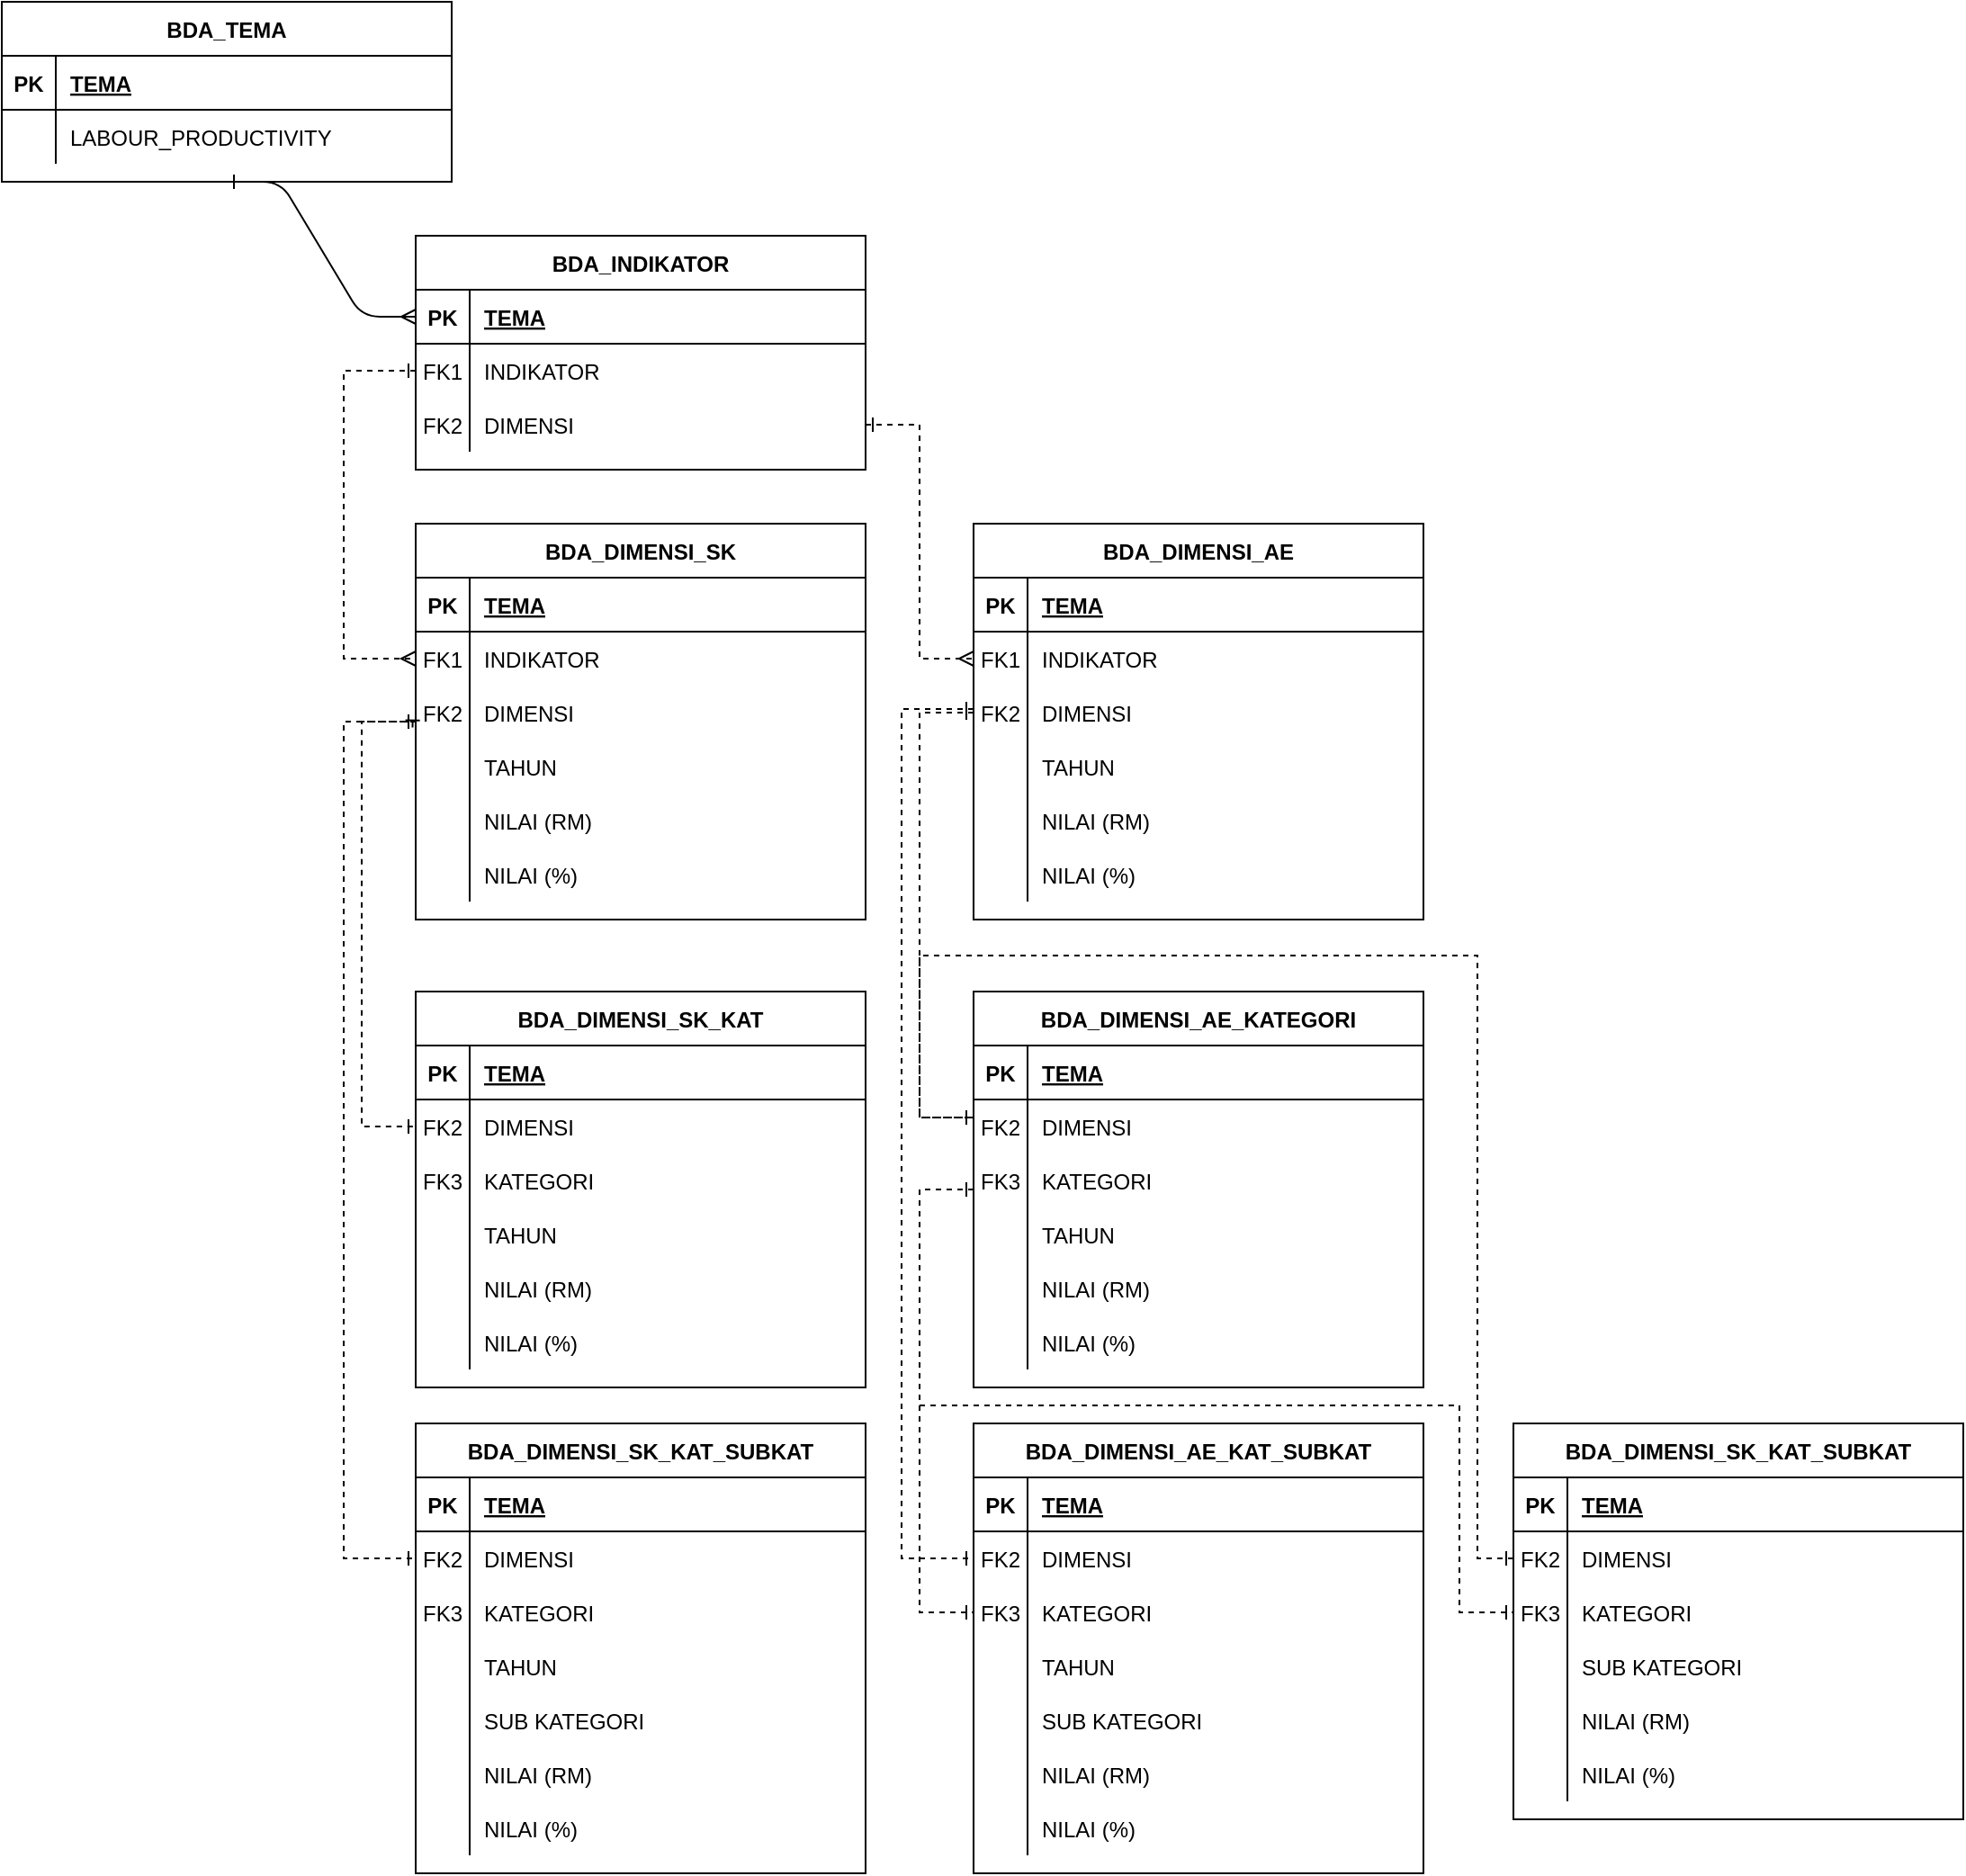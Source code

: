 <mxfile version="20.6.0" type="device"><diagram id="R2lEEEUBdFMjLlhIrx00" name="Page-1"><mxGraphModel dx="2727" dy="1560" grid="1" gridSize="10" guides="1" tooltips="1" connect="1" arrows="1" fold="1" page="1" pageScale="1" pageWidth="1169" pageHeight="827" math="0" shadow="0" extFonts="Permanent Marker^https://fonts.googleapis.com/css?family=Permanent+Marker"><root><object label="" id="0"><mxCell/></object><mxCell id="1" parent="0"/><mxCell id="C-vyLk0tnHw3VtMMgP7b-1" value="" style="edgeStyle=entityRelationEdgeStyle;endArrow=ERmany;startArrow=ERone;endFill=0;startFill=0;entryX=0;entryY=0.5;entryDx=0;entryDy=0;exitX=0.5;exitY=1;exitDx=0;exitDy=0;" parent="1" source="C-vyLk0tnHw3VtMMgP7b-23" target="C-vyLk0tnHw3VtMMgP7b-3" edge="1"><mxGeometry width="100" height="100" relative="1" as="geometry"><mxPoint x="540" y="840" as="sourcePoint"/><mxPoint x="640" y="740" as="targetPoint"/></mxGeometry></mxCell><mxCell id="C-vyLk0tnHw3VtMMgP7b-2" value="BDA_INDIKATOR" style="shape=table;startSize=30;container=1;collapsible=1;childLayout=tableLayout;fixedRows=1;rowLines=0;fontStyle=1;align=center;resizeLast=1;" parent="1" vertex="1"><mxGeometry x="270" y="140" width="250" height="130" as="geometry"><mxRectangle x="444" y="-90" width="140" height="30" as="alternateBounds"/></mxGeometry></mxCell><mxCell id="C-vyLk0tnHw3VtMMgP7b-3" value="" style="shape=partialRectangle;collapsible=0;dropTarget=0;pointerEvents=0;fillColor=none;points=[[0,0.5],[1,0.5]];portConstraint=eastwest;top=0;left=0;right=0;bottom=1;" parent="C-vyLk0tnHw3VtMMgP7b-2" vertex="1"><mxGeometry y="30" width="250" height="30" as="geometry"/></mxCell><mxCell id="C-vyLk0tnHw3VtMMgP7b-4" value="PK" style="shape=partialRectangle;overflow=hidden;connectable=0;fillColor=none;top=0;left=0;bottom=0;right=0;fontStyle=1;" parent="C-vyLk0tnHw3VtMMgP7b-3" vertex="1"><mxGeometry width="30" height="30" as="geometry"><mxRectangle width="30" height="30" as="alternateBounds"/></mxGeometry></mxCell><mxCell id="C-vyLk0tnHw3VtMMgP7b-5" value="TEMA" style="shape=partialRectangle;overflow=hidden;connectable=0;fillColor=none;top=0;left=0;bottom=0;right=0;align=left;spacingLeft=6;fontStyle=5;" parent="C-vyLk0tnHw3VtMMgP7b-3" vertex="1"><mxGeometry x="30" width="220" height="30" as="geometry"><mxRectangle width="220" height="30" as="alternateBounds"/></mxGeometry></mxCell><mxCell id="C-vyLk0tnHw3VtMMgP7b-6" value="" style="shape=partialRectangle;collapsible=0;dropTarget=0;pointerEvents=0;fillColor=none;points=[[0,0.5],[1,0.5]];portConstraint=eastwest;top=0;left=0;right=0;bottom=0;" parent="C-vyLk0tnHw3VtMMgP7b-2" vertex="1"><mxGeometry y="60" width="250" height="30" as="geometry"/></mxCell><mxCell id="C-vyLk0tnHw3VtMMgP7b-7" value="FK1" style="shape=partialRectangle;overflow=hidden;connectable=0;fillColor=none;top=0;left=0;bottom=0;right=0;" parent="C-vyLk0tnHw3VtMMgP7b-6" vertex="1"><mxGeometry width="30" height="30" as="geometry"><mxRectangle width="30" height="30" as="alternateBounds"/></mxGeometry></mxCell><mxCell id="C-vyLk0tnHw3VtMMgP7b-8" value="INDIKATOR" style="shape=partialRectangle;overflow=hidden;connectable=0;fillColor=none;top=0;left=0;bottom=0;right=0;align=left;spacingLeft=6;" parent="C-vyLk0tnHw3VtMMgP7b-6" vertex="1"><mxGeometry x="30" width="220" height="30" as="geometry"><mxRectangle width="220" height="30" as="alternateBounds"/></mxGeometry></mxCell><mxCell id="C-vyLk0tnHw3VtMMgP7b-9" value="" style="shape=partialRectangle;collapsible=0;dropTarget=0;pointerEvents=0;fillColor=none;points=[[0,0.5],[1,0.5]];portConstraint=eastwest;top=0;left=0;right=0;bottom=0;" parent="C-vyLk0tnHw3VtMMgP7b-2" vertex="1"><mxGeometry y="90" width="250" height="30" as="geometry"/></mxCell><mxCell id="C-vyLk0tnHw3VtMMgP7b-10" value="FK2" style="shape=partialRectangle;overflow=hidden;connectable=0;fillColor=none;top=0;left=0;bottom=0;right=0;" parent="C-vyLk0tnHw3VtMMgP7b-9" vertex="1"><mxGeometry width="30" height="30" as="geometry"><mxRectangle width="30" height="30" as="alternateBounds"/></mxGeometry></mxCell><mxCell id="C-vyLk0tnHw3VtMMgP7b-11" value="DIMENSI" style="shape=partialRectangle;overflow=hidden;connectable=0;fillColor=none;top=0;left=0;bottom=0;right=0;align=left;spacingLeft=6;" parent="C-vyLk0tnHw3VtMMgP7b-9" vertex="1"><mxGeometry x="30" width="220" height="30" as="geometry"><mxRectangle width="220" height="30" as="alternateBounds"/></mxGeometry></mxCell><mxCell id="C-vyLk0tnHw3VtMMgP7b-23" value="BDA_TEMA" style="shape=table;startSize=30;container=1;collapsible=1;childLayout=tableLayout;fixedRows=1;rowLines=0;fontStyle=1;align=center;resizeLast=1;" parent="1" vertex="1"><mxGeometry x="40" y="10" width="250" height="100" as="geometry"><mxRectangle x="-350" y="-40" width="110" height="30" as="alternateBounds"/></mxGeometry></mxCell><mxCell id="C-vyLk0tnHw3VtMMgP7b-24" value="" style="shape=partialRectangle;collapsible=0;dropTarget=0;pointerEvents=0;fillColor=none;points=[[0,0.5],[1,0.5]];portConstraint=eastwest;top=0;left=0;right=0;bottom=1;" parent="C-vyLk0tnHw3VtMMgP7b-23" vertex="1"><mxGeometry y="30" width="250" height="30" as="geometry"/></mxCell><mxCell id="C-vyLk0tnHw3VtMMgP7b-25" value="PK" style="shape=partialRectangle;overflow=hidden;connectable=0;fillColor=none;top=0;left=0;bottom=0;right=0;fontStyle=1;" parent="C-vyLk0tnHw3VtMMgP7b-24" vertex="1"><mxGeometry width="30" height="30" as="geometry"><mxRectangle width="30" height="30" as="alternateBounds"/></mxGeometry></mxCell><mxCell id="C-vyLk0tnHw3VtMMgP7b-26" value="TEMA" style="shape=partialRectangle;overflow=hidden;connectable=0;fillColor=none;top=0;left=0;bottom=0;right=0;align=left;spacingLeft=6;fontStyle=5;" parent="C-vyLk0tnHw3VtMMgP7b-24" vertex="1"><mxGeometry x="30" width="220" height="30" as="geometry"><mxRectangle width="220" height="30" as="alternateBounds"/></mxGeometry></mxCell><mxCell id="C-vyLk0tnHw3VtMMgP7b-27" value="" style="shape=partialRectangle;collapsible=0;dropTarget=0;pointerEvents=0;fillColor=none;points=[[0,0.5],[1,0.5]];portConstraint=eastwest;top=0;left=0;right=0;bottom=0;" parent="C-vyLk0tnHw3VtMMgP7b-23" vertex="1"><mxGeometry y="60" width="250" height="30" as="geometry"/></mxCell><mxCell id="C-vyLk0tnHw3VtMMgP7b-28" value="" style="shape=partialRectangle;overflow=hidden;connectable=0;fillColor=none;top=0;left=0;bottom=0;right=0;" parent="C-vyLk0tnHw3VtMMgP7b-27" vertex="1"><mxGeometry width="30" height="30" as="geometry"><mxRectangle width="30" height="30" as="alternateBounds"/></mxGeometry></mxCell><mxCell id="C-vyLk0tnHw3VtMMgP7b-29" value="LABOUR_PRODUCTIVITY" style="shape=partialRectangle;overflow=hidden;connectable=0;fillColor=none;top=0;left=0;bottom=0;right=0;align=left;spacingLeft=6;" parent="C-vyLk0tnHw3VtMMgP7b-27" vertex="1"><mxGeometry x="30" width="220" height="30" as="geometry"><mxRectangle width="220" height="30" as="alternateBounds"/></mxGeometry></mxCell><mxCell id="takhMEqo_-vC-W8rGE6y-128" value="BDA_DIMENSI_AE_KATEGORI" style="shape=table;startSize=30;container=1;collapsible=1;childLayout=tableLayout;fixedRows=1;rowLines=0;fontStyle=1;align=center;resizeLast=1;" vertex="1" parent="1"><mxGeometry x="580" y="560" width="250" height="220" as="geometry"><mxRectangle x="740" y="540" width="220" height="30" as="alternateBounds"/></mxGeometry></mxCell><mxCell id="takhMEqo_-vC-W8rGE6y-129" value="" style="shape=partialRectangle;collapsible=0;dropTarget=0;pointerEvents=0;fillColor=none;points=[[0,0.5],[1,0.5]];portConstraint=eastwest;top=0;left=0;right=0;bottom=1;" vertex="1" parent="takhMEqo_-vC-W8rGE6y-128"><mxGeometry y="30" width="250" height="30" as="geometry"/></mxCell><mxCell id="takhMEqo_-vC-W8rGE6y-130" value="PK" style="shape=partialRectangle;overflow=hidden;connectable=0;fillColor=none;top=0;left=0;bottom=0;right=0;fontStyle=1;" vertex="1" parent="takhMEqo_-vC-W8rGE6y-129"><mxGeometry width="30" height="30" as="geometry"><mxRectangle width="30" height="30" as="alternateBounds"/></mxGeometry></mxCell><mxCell id="takhMEqo_-vC-W8rGE6y-131" value="TEMA" style="shape=partialRectangle;overflow=hidden;connectable=0;fillColor=none;top=0;left=0;bottom=0;right=0;align=left;spacingLeft=6;fontStyle=5;" vertex="1" parent="takhMEqo_-vC-W8rGE6y-129"><mxGeometry x="30" width="220" height="30" as="geometry"><mxRectangle width="220" height="30" as="alternateBounds"/></mxGeometry></mxCell><mxCell id="takhMEqo_-vC-W8rGE6y-132" value="" style="shape=partialRectangle;collapsible=0;dropTarget=0;pointerEvents=0;fillColor=none;points=[[0,0.5],[1,0.5]];portConstraint=eastwest;top=0;left=0;right=0;bottom=0;" vertex="1" parent="takhMEqo_-vC-W8rGE6y-128"><mxGeometry y="60" width="250" height="30" as="geometry"/></mxCell><mxCell id="takhMEqo_-vC-W8rGE6y-133" value="FK2" style="shape=partialRectangle;overflow=hidden;connectable=0;fillColor=none;top=0;left=0;bottom=0;right=0;" vertex="1" parent="takhMEqo_-vC-W8rGE6y-132"><mxGeometry width="30" height="30" as="geometry"><mxRectangle width="30" height="30" as="alternateBounds"/></mxGeometry></mxCell><mxCell id="takhMEqo_-vC-W8rGE6y-134" value="DIMENSI" style="shape=partialRectangle;overflow=hidden;connectable=0;fillColor=none;top=0;left=0;bottom=0;right=0;align=left;spacingLeft=6;" vertex="1" parent="takhMEqo_-vC-W8rGE6y-132"><mxGeometry x="30" width="220" height="30" as="geometry"><mxRectangle width="220" height="30" as="alternateBounds"/></mxGeometry></mxCell><mxCell id="takhMEqo_-vC-W8rGE6y-247" style="shape=partialRectangle;collapsible=0;dropTarget=0;pointerEvents=0;fillColor=none;points=[[0,0.5],[1,0.5]];portConstraint=eastwest;top=0;left=0;right=0;bottom=0;" vertex="1" parent="takhMEqo_-vC-W8rGE6y-128"><mxGeometry y="90" width="250" height="30" as="geometry"/></mxCell><mxCell id="takhMEqo_-vC-W8rGE6y-248" value="FK3" style="shape=partialRectangle;overflow=hidden;connectable=0;fillColor=none;top=0;left=0;bottom=0;right=0;" vertex="1" parent="takhMEqo_-vC-W8rGE6y-247"><mxGeometry width="30" height="30" as="geometry"><mxRectangle width="30" height="30" as="alternateBounds"/></mxGeometry></mxCell><mxCell id="takhMEqo_-vC-W8rGE6y-249" value="KATEGORI" style="shape=partialRectangle;overflow=hidden;connectable=0;fillColor=none;top=0;left=0;bottom=0;right=0;align=left;spacingLeft=6;" vertex="1" parent="takhMEqo_-vC-W8rGE6y-247"><mxGeometry x="30" width="220" height="30" as="geometry"><mxRectangle width="220" height="30" as="alternateBounds"/></mxGeometry></mxCell><mxCell id="takhMEqo_-vC-W8rGE6y-332" style="shape=partialRectangle;collapsible=0;dropTarget=0;pointerEvents=0;fillColor=none;points=[[0,0.5],[1,0.5]];portConstraint=eastwest;top=0;left=0;right=0;bottom=0;" vertex="1" parent="takhMEqo_-vC-W8rGE6y-128"><mxGeometry y="120" width="250" height="30" as="geometry"/></mxCell><mxCell id="takhMEqo_-vC-W8rGE6y-333" style="shape=partialRectangle;overflow=hidden;connectable=0;fillColor=none;top=0;left=0;bottom=0;right=0;" vertex="1" parent="takhMEqo_-vC-W8rGE6y-332"><mxGeometry width="30" height="30" as="geometry"><mxRectangle width="30" height="30" as="alternateBounds"/></mxGeometry></mxCell><mxCell id="takhMEqo_-vC-W8rGE6y-334" value="TAHUN" style="shape=partialRectangle;overflow=hidden;connectable=0;fillColor=none;top=0;left=0;bottom=0;right=0;align=left;spacingLeft=6;" vertex="1" parent="takhMEqo_-vC-W8rGE6y-332"><mxGeometry x="30" width="220" height="30" as="geometry"><mxRectangle width="220" height="30" as="alternateBounds"/></mxGeometry></mxCell><mxCell id="takhMEqo_-vC-W8rGE6y-219" style="shape=partialRectangle;collapsible=0;dropTarget=0;pointerEvents=0;fillColor=none;points=[[0,0.5],[1,0.5]];portConstraint=eastwest;top=0;left=0;right=0;bottom=0;" vertex="1" parent="takhMEqo_-vC-W8rGE6y-128"><mxGeometry y="150" width="250" height="30" as="geometry"/></mxCell><mxCell id="takhMEqo_-vC-W8rGE6y-220" style="shape=partialRectangle;overflow=hidden;connectable=0;fillColor=none;top=0;left=0;bottom=0;right=0;" vertex="1" parent="takhMEqo_-vC-W8rGE6y-219"><mxGeometry width="30" height="30" as="geometry"><mxRectangle width="30" height="30" as="alternateBounds"/></mxGeometry></mxCell><mxCell id="takhMEqo_-vC-W8rGE6y-221" value="NILAI (RM) " style="shape=partialRectangle;overflow=hidden;connectable=0;fillColor=none;top=0;left=0;bottom=0;right=0;align=left;spacingLeft=6;" vertex="1" parent="takhMEqo_-vC-W8rGE6y-219"><mxGeometry x="30" width="220" height="30" as="geometry"><mxRectangle width="220" height="30" as="alternateBounds"/></mxGeometry></mxCell><mxCell id="takhMEqo_-vC-W8rGE6y-216" style="shape=partialRectangle;collapsible=0;dropTarget=0;pointerEvents=0;fillColor=none;points=[[0,0.5],[1,0.5]];portConstraint=eastwest;top=0;left=0;right=0;bottom=0;" vertex="1" parent="takhMEqo_-vC-W8rGE6y-128"><mxGeometry y="180" width="250" height="30" as="geometry"/></mxCell><mxCell id="takhMEqo_-vC-W8rGE6y-217" style="shape=partialRectangle;overflow=hidden;connectable=0;fillColor=none;top=0;left=0;bottom=0;right=0;" vertex="1" parent="takhMEqo_-vC-W8rGE6y-216"><mxGeometry width="30" height="30" as="geometry"><mxRectangle width="30" height="30" as="alternateBounds"/></mxGeometry></mxCell><mxCell id="takhMEqo_-vC-W8rGE6y-218" value="NILAI (%)" style="shape=partialRectangle;overflow=hidden;connectable=0;fillColor=none;top=0;left=0;bottom=0;right=0;align=left;spacingLeft=6;" vertex="1" parent="takhMEqo_-vC-W8rGE6y-216"><mxGeometry x="30" width="220" height="30" as="geometry"><mxRectangle width="220" height="30" as="alternateBounds"/></mxGeometry></mxCell><mxCell id="takhMEqo_-vC-W8rGE6y-169" value="BDA_DIMENSI_AE" style="shape=table;startSize=30;container=1;collapsible=1;childLayout=tableLayout;fixedRows=1;rowLines=0;fontStyle=1;align=center;resizeLast=1;" vertex="1" parent="1"><mxGeometry x="580" y="300" width="250" height="220" as="geometry"><mxRectangle x="380" y="180" width="150" height="30" as="alternateBounds"/></mxGeometry></mxCell><mxCell id="takhMEqo_-vC-W8rGE6y-170" value="" style="shape=partialRectangle;collapsible=0;dropTarget=0;pointerEvents=0;fillColor=none;points=[[0,0.5],[1,0.5]];portConstraint=eastwest;top=0;left=0;right=0;bottom=1;" vertex="1" parent="takhMEqo_-vC-W8rGE6y-169"><mxGeometry y="30" width="250" height="30" as="geometry"/></mxCell><mxCell id="takhMEqo_-vC-W8rGE6y-171" value="PK" style="shape=partialRectangle;overflow=hidden;connectable=0;fillColor=none;top=0;left=0;bottom=0;right=0;fontStyle=1;" vertex="1" parent="takhMEqo_-vC-W8rGE6y-170"><mxGeometry width="30" height="30" as="geometry"><mxRectangle width="30" height="30" as="alternateBounds"/></mxGeometry></mxCell><mxCell id="takhMEqo_-vC-W8rGE6y-172" value="TEMA" style="shape=partialRectangle;overflow=hidden;connectable=0;fillColor=none;top=0;left=0;bottom=0;right=0;align=left;spacingLeft=6;fontStyle=5;" vertex="1" parent="takhMEqo_-vC-W8rGE6y-170"><mxGeometry x="30" width="220" height="30" as="geometry"><mxRectangle width="220" height="30" as="alternateBounds"/></mxGeometry></mxCell><mxCell id="takhMEqo_-vC-W8rGE6y-173" value="" style="shape=partialRectangle;collapsible=0;dropTarget=0;pointerEvents=0;fillColor=none;points=[[0,0.5],[1,0.5]];portConstraint=eastwest;top=0;left=0;right=0;bottom=0;" vertex="1" parent="takhMEqo_-vC-W8rGE6y-169"><mxGeometry y="60" width="250" height="30" as="geometry"/></mxCell><mxCell id="takhMEqo_-vC-W8rGE6y-174" value="FK1" style="shape=partialRectangle;overflow=hidden;connectable=0;fillColor=none;top=0;left=0;bottom=0;right=0;" vertex="1" parent="takhMEqo_-vC-W8rGE6y-173"><mxGeometry width="30" height="30" as="geometry"><mxRectangle width="30" height="30" as="alternateBounds"/></mxGeometry></mxCell><mxCell id="takhMEqo_-vC-W8rGE6y-175" value="INDIKATOR" style="shape=partialRectangle;overflow=hidden;connectable=0;fillColor=none;top=0;left=0;bottom=0;right=0;align=left;spacingLeft=6;" vertex="1" parent="takhMEqo_-vC-W8rGE6y-173"><mxGeometry x="30" width="220" height="30" as="geometry"><mxRectangle width="220" height="30" as="alternateBounds"/></mxGeometry></mxCell><mxCell id="takhMEqo_-vC-W8rGE6y-176" value="" style="shape=partialRectangle;collapsible=0;dropTarget=0;pointerEvents=0;fillColor=none;points=[[0,0.5],[1,0.5]];portConstraint=eastwest;top=0;left=0;right=0;bottom=0;" vertex="1" parent="takhMEqo_-vC-W8rGE6y-169"><mxGeometry y="90" width="250" height="30" as="geometry"/></mxCell><mxCell id="takhMEqo_-vC-W8rGE6y-177" value="FK2" style="shape=partialRectangle;overflow=hidden;connectable=0;fillColor=none;top=0;left=0;bottom=0;right=0;" vertex="1" parent="takhMEqo_-vC-W8rGE6y-176"><mxGeometry width="30" height="30" as="geometry"><mxRectangle width="30" height="30" as="alternateBounds"/></mxGeometry></mxCell><mxCell id="takhMEqo_-vC-W8rGE6y-178" value="DIMENSI" style="shape=partialRectangle;overflow=hidden;connectable=0;fillColor=none;top=0;left=0;bottom=0;right=0;align=left;spacingLeft=6;" vertex="1" parent="takhMEqo_-vC-W8rGE6y-176"><mxGeometry x="30" width="220" height="30" as="geometry"><mxRectangle width="220" height="30" as="alternateBounds"/></mxGeometry></mxCell><mxCell id="takhMEqo_-vC-W8rGE6y-185" style="shape=partialRectangle;collapsible=0;dropTarget=0;pointerEvents=0;fillColor=none;points=[[0,0.5],[1,0.5]];portConstraint=eastwest;top=0;left=0;right=0;bottom=0;" vertex="1" parent="takhMEqo_-vC-W8rGE6y-169"><mxGeometry y="120" width="250" height="30" as="geometry"/></mxCell><mxCell id="takhMEqo_-vC-W8rGE6y-186" style="shape=partialRectangle;overflow=hidden;connectable=0;fillColor=none;top=0;left=0;bottom=0;right=0;" vertex="1" parent="takhMEqo_-vC-W8rGE6y-185"><mxGeometry width="30" height="30" as="geometry"><mxRectangle width="30" height="30" as="alternateBounds"/></mxGeometry></mxCell><mxCell id="takhMEqo_-vC-W8rGE6y-187" value="TAHUN" style="shape=partialRectangle;overflow=hidden;connectable=0;fillColor=none;top=0;left=0;bottom=0;right=0;align=left;spacingLeft=6;" vertex="1" parent="takhMEqo_-vC-W8rGE6y-185"><mxGeometry x="30" width="220" height="30" as="geometry"><mxRectangle width="220" height="30" as="alternateBounds"/></mxGeometry></mxCell><mxCell id="takhMEqo_-vC-W8rGE6y-191" style="shape=partialRectangle;collapsible=0;dropTarget=0;pointerEvents=0;fillColor=none;points=[[0,0.5],[1,0.5]];portConstraint=eastwest;top=0;left=0;right=0;bottom=0;" vertex="1" parent="takhMEqo_-vC-W8rGE6y-169"><mxGeometry y="150" width="250" height="30" as="geometry"/></mxCell><mxCell id="takhMEqo_-vC-W8rGE6y-192" style="shape=partialRectangle;overflow=hidden;connectable=0;fillColor=none;top=0;left=0;bottom=0;right=0;" vertex="1" parent="takhMEqo_-vC-W8rGE6y-191"><mxGeometry width="30" height="30" as="geometry"><mxRectangle width="30" height="30" as="alternateBounds"/></mxGeometry></mxCell><mxCell id="takhMEqo_-vC-W8rGE6y-193" value="NILAI (RM)" style="shape=partialRectangle;overflow=hidden;connectable=0;fillColor=none;top=0;left=0;bottom=0;right=0;align=left;spacingLeft=6;" vertex="1" parent="takhMEqo_-vC-W8rGE6y-191"><mxGeometry x="30" width="220" height="30" as="geometry"><mxRectangle width="220" height="30" as="alternateBounds"/></mxGeometry></mxCell><mxCell id="takhMEqo_-vC-W8rGE6y-188" style="shape=partialRectangle;collapsible=0;dropTarget=0;pointerEvents=0;fillColor=none;points=[[0,0.5],[1,0.5]];portConstraint=eastwest;top=0;left=0;right=0;bottom=0;" vertex="1" parent="takhMEqo_-vC-W8rGE6y-169"><mxGeometry y="180" width="250" height="30" as="geometry"/></mxCell><mxCell id="takhMEqo_-vC-W8rGE6y-189" style="shape=partialRectangle;overflow=hidden;connectable=0;fillColor=none;top=0;left=0;bottom=0;right=0;" vertex="1" parent="takhMEqo_-vC-W8rGE6y-188"><mxGeometry width="30" height="30" as="geometry"><mxRectangle width="30" height="30" as="alternateBounds"/></mxGeometry></mxCell><mxCell id="takhMEqo_-vC-W8rGE6y-190" value="NILAI (%)" style="shape=partialRectangle;overflow=hidden;connectable=0;fillColor=none;top=0;left=0;bottom=0;right=0;align=left;spacingLeft=6;" vertex="1" parent="takhMEqo_-vC-W8rGE6y-188"><mxGeometry x="30" width="220" height="30" as="geometry"><mxRectangle width="220" height="30" as="alternateBounds"/></mxGeometry></mxCell><mxCell id="takhMEqo_-vC-W8rGE6y-272" style="edgeStyle=orthogonalEdgeStyle;rounded=0;orthogonalLoop=1;jettySize=auto;html=1;dashed=1;startArrow=ERone;startFill=0;endArrow=ERone;endFill=0;entryX=0;entryY=0.5;entryDx=0;entryDy=0;" edge="1" parent="1" source="takhMEqo_-vC-W8rGE6y-197" target="takhMEqo_-vC-W8rGE6y-259"><mxGeometry relative="1" as="geometry"><mxPoint x="220" y="986.316" as="targetPoint"/><Array as="points"><mxPoint x="230" y="410"/><mxPoint x="230" y="875"/></Array></mxGeometry></mxCell><mxCell id="takhMEqo_-vC-W8rGE6y-197" value="BDA_DIMENSI_SK" style="shape=table;startSize=30;container=1;collapsible=1;childLayout=tableLayout;fixedRows=1;rowLines=0;fontStyle=1;align=center;resizeLast=1;" vertex="1" parent="1"><mxGeometry x="270" y="300" width="250" height="220" as="geometry"><mxRectangle x="130" y="180" width="150" height="30" as="alternateBounds"/></mxGeometry></mxCell><mxCell id="takhMEqo_-vC-W8rGE6y-198" value="" style="shape=partialRectangle;collapsible=0;dropTarget=0;pointerEvents=0;fillColor=none;points=[[0,0.5],[1,0.5]];portConstraint=eastwest;top=0;left=0;right=0;bottom=1;" vertex="1" parent="takhMEqo_-vC-W8rGE6y-197"><mxGeometry y="30" width="250" height="30" as="geometry"/></mxCell><mxCell id="takhMEqo_-vC-W8rGE6y-199" value="PK" style="shape=partialRectangle;overflow=hidden;connectable=0;fillColor=none;top=0;left=0;bottom=0;right=0;fontStyle=1;" vertex="1" parent="takhMEqo_-vC-W8rGE6y-198"><mxGeometry width="30" height="30" as="geometry"><mxRectangle width="30" height="30" as="alternateBounds"/></mxGeometry></mxCell><mxCell id="takhMEqo_-vC-W8rGE6y-200" value="TEMA" style="shape=partialRectangle;overflow=hidden;connectable=0;fillColor=none;top=0;left=0;bottom=0;right=0;align=left;spacingLeft=6;fontStyle=5;" vertex="1" parent="takhMEqo_-vC-W8rGE6y-198"><mxGeometry x="30" width="220" height="30" as="geometry"><mxRectangle width="220" height="30" as="alternateBounds"/></mxGeometry></mxCell><mxCell id="takhMEqo_-vC-W8rGE6y-201" value="" style="shape=partialRectangle;collapsible=0;dropTarget=0;pointerEvents=0;fillColor=none;points=[[0,0.5],[1,0.5]];portConstraint=eastwest;top=0;left=0;right=0;bottom=0;" vertex="1" parent="takhMEqo_-vC-W8rGE6y-197"><mxGeometry y="60" width="250" height="30" as="geometry"/></mxCell><mxCell id="takhMEqo_-vC-W8rGE6y-202" value="FK1" style="shape=partialRectangle;overflow=hidden;connectable=0;fillColor=none;top=0;left=0;bottom=0;right=0;" vertex="1" parent="takhMEqo_-vC-W8rGE6y-201"><mxGeometry width="30" height="30" as="geometry"><mxRectangle width="30" height="30" as="alternateBounds"/></mxGeometry></mxCell><mxCell id="takhMEqo_-vC-W8rGE6y-203" value="INDIKATOR" style="shape=partialRectangle;overflow=hidden;connectable=0;fillColor=none;top=0;left=0;bottom=0;right=0;align=left;spacingLeft=6;" vertex="1" parent="takhMEqo_-vC-W8rGE6y-201"><mxGeometry x="30" width="220" height="30" as="geometry"><mxRectangle width="220" height="30" as="alternateBounds"/></mxGeometry></mxCell><mxCell id="takhMEqo_-vC-W8rGE6y-204" value="" style="shape=partialRectangle;collapsible=0;dropTarget=0;pointerEvents=0;fillColor=none;points=[[0,0.5],[1,0.5]];portConstraint=eastwest;top=0;left=0;right=0;bottom=0;" vertex="1" parent="takhMEqo_-vC-W8rGE6y-197"><mxGeometry y="90" width="250" height="30" as="geometry"/></mxCell><mxCell id="takhMEqo_-vC-W8rGE6y-205" value="FK2" style="shape=partialRectangle;overflow=hidden;connectable=0;fillColor=none;top=0;left=0;bottom=0;right=0;" vertex="1" parent="takhMEqo_-vC-W8rGE6y-204"><mxGeometry width="30" height="30" as="geometry"><mxRectangle width="30" height="30" as="alternateBounds"/></mxGeometry></mxCell><mxCell id="takhMEqo_-vC-W8rGE6y-206" value="DIMENSI" style="shape=partialRectangle;overflow=hidden;connectable=0;fillColor=none;top=0;left=0;bottom=0;right=0;align=left;spacingLeft=6;" vertex="1" parent="takhMEqo_-vC-W8rGE6y-204"><mxGeometry x="30" width="220" height="30" as="geometry"><mxRectangle width="220" height="30" as="alternateBounds"/></mxGeometry></mxCell><mxCell id="takhMEqo_-vC-W8rGE6y-207" style="shape=partialRectangle;collapsible=0;dropTarget=0;pointerEvents=0;fillColor=none;points=[[0,0.5],[1,0.5]];portConstraint=eastwest;top=0;left=0;right=0;bottom=0;" vertex="1" parent="takhMEqo_-vC-W8rGE6y-197"><mxGeometry y="120" width="250" height="30" as="geometry"/></mxCell><mxCell id="takhMEqo_-vC-W8rGE6y-208" style="shape=partialRectangle;overflow=hidden;connectable=0;fillColor=none;top=0;left=0;bottom=0;right=0;" vertex="1" parent="takhMEqo_-vC-W8rGE6y-207"><mxGeometry width="30" height="30" as="geometry"><mxRectangle width="30" height="30" as="alternateBounds"/></mxGeometry></mxCell><mxCell id="takhMEqo_-vC-W8rGE6y-209" value="TAHUN" style="shape=partialRectangle;overflow=hidden;connectable=0;fillColor=none;top=0;left=0;bottom=0;right=0;align=left;spacingLeft=6;" vertex="1" parent="takhMEqo_-vC-W8rGE6y-207"><mxGeometry x="30" width="220" height="30" as="geometry"><mxRectangle width="220" height="30" as="alternateBounds"/></mxGeometry></mxCell><mxCell id="takhMEqo_-vC-W8rGE6y-210" style="shape=partialRectangle;collapsible=0;dropTarget=0;pointerEvents=0;fillColor=none;points=[[0,0.5],[1,0.5]];portConstraint=eastwest;top=0;left=0;right=0;bottom=0;" vertex="1" parent="takhMEqo_-vC-W8rGE6y-197"><mxGeometry y="150" width="250" height="30" as="geometry"/></mxCell><mxCell id="takhMEqo_-vC-W8rGE6y-211" style="shape=partialRectangle;overflow=hidden;connectable=0;fillColor=none;top=0;left=0;bottom=0;right=0;" vertex="1" parent="takhMEqo_-vC-W8rGE6y-210"><mxGeometry width="30" height="30" as="geometry"><mxRectangle width="30" height="30" as="alternateBounds"/></mxGeometry></mxCell><mxCell id="takhMEqo_-vC-W8rGE6y-212" value="NILAI (RM)" style="shape=partialRectangle;overflow=hidden;connectable=0;fillColor=none;top=0;left=0;bottom=0;right=0;align=left;spacingLeft=6;" vertex="1" parent="takhMEqo_-vC-W8rGE6y-210"><mxGeometry x="30" width="220" height="30" as="geometry"><mxRectangle width="220" height="30" as="alternateBounds"/></mxGeometry></mxCell><mxCell id="takhMEqo_-vC-W8rGE6y-213" style="shape=partialRectangle;collapsible=0;dropTarget=0;pointerEvents=0;fillColor=none;points=[[0,0.5],[1,0.5]];portConstraint=eastwest;top=0;left=0;right=0;bottom=0;" vertex="1" parent="takhMEqo_-vC-W8rGE6y-197"><mxGeometry y="180" width="250" height="30" as="geometry"/></mxCell><mxCell id="takhMEqo_-vC-W8rGE6y-214" style="shape=partialRectangle;overflow=hidden;connectable=0;fillColor=none;top=0;left=0;bottom=0;right=0;" vertex="1" parent="takhMEqo_-vC-W8rGE6y-213"><mxGeometry width="30" height="30" as="geometry"><mxRectangle width="30" height="30" as="alternateBounds"/></mxGeometry></mxCell><mxCell id="takhMEqo_-vC-W8rGE6y-215" value="NILAI (%)" style="shape=partialRectangle;overflow=hidden;connectable=0;fillColor=none;top=0;left=0;bottom=0;right=0;align=left;spacingLeft=6;" vertex="1" parent="takhMEqo_-vC-W8rGE6y-213"><mxGeometry x="30" width="220" height="30" as="geometry"><mxRectangle width="220" height="30" as="alternateBounds"/></mxGeometry></mxCell><mxCell id="takhMEqo_-vC-W8rGE6y-222" value="BDA_DIMENSI_SK_KAT" style="shape=table;startSize=30;container=1;collapsible=1;childLayout=tableLayout;fixedRows=1;rowLines=0;fontStyle=1;align=center;resizeLast=1;" vertex="1" parent="1"><mxGeometry x="270" y="560" width="250" height="220" as="geometry"><mxRectangle x="140" y="500" width="220" height="30" as="alternateBounds"/></mxGeometry></mxCell><mxCell id="takhMEqo_-vC-W8rGE6y-223" value="" style="shape=partialRectangle;collapsible=0;dropTarget=0;pointerEvents=0;fillColor=none;points=[[0,0.5],[1,0.5]];portConstraint=eastwest;top=0;left=0;right=0;bottom=1;" vertex="1" parent="takhMEqo_-vC-W8rGE6y-222"><mxGeometry y="30" width="250" height="30" as="geometry"/></mxCell><mxCell id="takhMEqo_-vC-W8rGE6y-224" value="PK" style="shape=partialRectangle;overflow=hidden;connectable=0;fillColor=none;top=0;left=0;bottom=0;right=0;fontStyle=1;" vertex="1" parent="takhMEqo_-vC-W8rGE6y-223"><mxGeometry width="30" height="30" as="geometry"><mxRectangle width="30" height="30" as="alternateBounds"/></mxGeometry></mxCell><mxCell id="takhMEqo_-vC-W8rGE6y-225" value="TEMA" style="shape=partialRectangle;overflow=hidden;connectable=0;fillColor=none;top=0;left=0;bottom=0;right=0;align=left;spacingLeft=6;fontStyle=5;" vertex="1" parent="takhMEqo_-vC-W8rGE6y-223"><mxGeometry x="30" width="220" height="30" as="geometry"><mxRectangle width="220" height="30" as="alternateBounds"/></mxGeometry></mxCell><mxCell id="takhMEqo_-vC-W8rGE6y-226" value="" style="shape=partialRectangle;collapsible=0;dropTarget=0;pointerEvents=0;fillColor=none;points=[[0,0.5],[1,0.5]];portConstraint=eastwest;top=0;left=0;right=0;bottom=0;" vertex="1" parent="takhMEqo_-vC-W8rGE6y-222"><mxGeometry y="60" width="250" height="30" as="geometry"/></mxCell><mxCell id="takhMEqo_-vC-W8rGE6y-227" value="FK2" style="shape=partialRectangle;overflow=hidden;connectable=0;fillColor=none;top=0;left=0;bottom=0;right=0;" vertex="1" parent="takhMEqo_-vC-W8rGE6y-226"><mxGeometry width="30" height="30" as="geometry"><mxRectangle width="30" height="30" as="alternateBounds"/></mxGeometry></mxCell><mxCell id="takhMEqo_-vC-W8rGE6y-228" value="DIMENSI" style="shape=partialRectangle;overflow=hidden;connectable=0;fillColor=none;top=0;left=0;bottom=0;right=0;align=left;spacingLeft=6;" vertex="1" parent="takhMEqo_-vC-W8rGE6y-226"><mxGeometry x="30" width="220" height="30" as="geometry"><mxRectangle width="220" height="30" as="alternateBounds"/></mxGeometry></mxCell><mxCell id="takhMEqo_-vC-W8rGE6y-241" style="shape=partialRectangle;collapsible=0;dropTarget=0;pointerEvents=0;fillColor=none;points=[[0,0.5],[1,0.5]];portConstraint=eastwest;top=0;left=0;right=0;bottom=0;" vertex="1" parent="takhMEqo_-vC-W8rGE6y-222"><mxGeometry y="90" width="250" height="30" as="geometry"/></mxCell><mxCell id="takhMEqo_-vC-W8rGE6y-242" value="FK3" style="shape=partialRectangle;overflow=hidden;connectable=0;fillColor=none;top=0;left=0;bottom=0;right=0;" vertex="1" parent="takhMEqo_-vC-W8rGE6y-241"><mxGeometry width="30" height="30" as="geometry"><mxRectangle width="30" height="30" as="alternateBounds"/></mxGeometry></mxCell><mxCell id="takhMEqo_-vC-W8rGE6y-243" value="KATEGORI" style="shape=partialRectangle;overflow=hidden;connectable=0;fillColor=none;top=0;left=0;bottom=0;right=0;align=left;spacingLeft=6;" vertex="1" parent="takhMEqo_-vC-W8rGE6y-241"><mxGeometry x="30" width="220" height="30" as="geometry"><mxRectangle width="220" height="30" as="alternateBounds"/></mxGeometry></mxCell><mxCell id="takhMEqo_-vC-W8rGE6y-329" style="shape=partialRectangle;collapsible=0;dropTarget=0;pointerEvents=0;fillColor=none;points=[[0,0.5],[1,0.5]];portConstraint=eastwest;top=0;left=0;right=0;bottom=0;" vertex="1" parent="takhMEqo_-vC-W8rGE6y-222"><mxGeometry y="120" width="250" height="30" as="geometry"/></mxCell><mxCell id="takhMEqo_-vC-W8rGE6y-330" style="shape=partialRectangle;overflow=hidden;connectable=0;fillColor=none;top=0;left=0;bottom=0;right=0;" vertex="1" parent="takhMEqo_-vC-W8rGE6y-329"><mxGeometry width="30" height="30" as="geometry"><mxRectangle width="30" height="30" as="alternateBounds"/></mxGeometry></mxCell><mxCell id="takhMEqo_-vC-W8rGE6y-331" value="TAHUN" style="shape=partialRectangle;overflow=hidden;connectable=0;fillColor=none;top=0;left=0;bottom=0;right=0;align=left;spacingLeft=6;" vertex="1" parent="takhMEqo_-vC-W8rGE6y-329"><mxGeometry x="30" width="220" height="30" as="geometry"><mxRectangle width="220" height="30" as="alternateBounds"/></mxGeometry></mxCell><mxCell id="takhMEqo_-vC-W8rGE6y-229" style="shape=partialRectangle;collapsible=0;dropTarget=0;pointerEvents=0;fillColor=none;points=[[0,0.5],[1,0.5]];portConstraint=eastwest;top=0;left=0;right=0;bottom=0;" vertex="1" parent="takhMEqo_-vC-W8rGE6y-222"><mxGeometry y="150" width="250" height="30" as="geometry"/></mxCell><mxCell id="takhMEqo_-vC-W8rGE6y-230" style="shape=partialRectangle;overflow=hidden;connectable=0;fillColor=none;top=0;left=0;bottom=0;right=0;" vertex="1" parent="takhMEqo_-vC-W8rGE6y-229"><mxGeometry width="30" height="30" as="geometry"><mxRectangle width="30" height="30" as="alternateBounds"/></mxGeometry></mxCell><mxCell id="takhMEqo_-vC-W8rGE6y-231" value="NILAI (RM) " style="shape=partialRectangle;overflow=hidden;connectable=0;fillColor=none;top=0;left=0;bottom=0;right=0;align=left;spacingLeft=6;" vertex="1" parent="takhMEqo_-vC-W8rGE6y-229"><mxGeometry x="30" width="220" height="30" as="geometry"><mxRectangle width="220" height="30" as="alternateBounds"/></mxGeometry></mxCell><mxCell id="takhMEqo_-vC-W8rGE6y-232" style="shape=partialRectangle;collapsible=0;dropTarget=0;pointerEvents=0;fillColor=none;points=[[0,0.5],[1,0.5]];portConstraint=eastwest;top=0;left=0;right=0;bottom=0;" vertex="1" parent="takhMEqo_-vC-W8rGE6y-222"><mxGeometry y="180" width="250" height="30" as="geometry"/></mxCell><mxCell id="takhMEqo_-vC-W8rGE6y-233" style="shape=partialRectangle;overflow=hidden;connectable=0;fillColor=none;top=0;left=0;bottom=0;right=0;" vertex="1" parent="takhMEqo_-vC-W8rGE6y-232"><mxGeometry width="30" height="30" as="geometry"><mxRectangle width="30" height="30" as="alternateBounds"/></mxGeometry></mxCell><mxCell id="takhMEqo_-vC-W8rGE6y-234" value="NILAI (%)" style="shape=partialRectangle;overflow=hidden;connectable=0;fillColor=none;top=0;left=0;bottom=0;right=0;align=left;spacingLeft=6;" vertex="1" parent="takhMEqo_-vC-W8rGE6y-232"><mxGeometry x="30" width="220" height="30" as="geometry"><mxRectangle width="220" height="30" as="alternateBounds"/></mxGeometry></mxCell><mxCell id="takhMEqo_-vC-W8rGE6y-250" style="edgeStyle=orthogonalEdgeStyle;rounded=0;orthogonalLoop=1;jettySize=auto;html=1;entryX=0;entryY=0.5;entryDx=0;entryDy=0;dashed=1;startArrow=ERone;startFill=0;endArrow=ERone;endFill=0;exitX=-0.007;exitY=0.776;exitDx=0;exitDy=0;exitPerimeter=0;" edge="1" parent="1" source="takhMEqo_-vC-W8rGE6y-204" target="takhMEqo_-vC-W8rGE6y-226"><mxGeometry relative="1" as="geometry"><Array as="points"><mxPoint x="268" y="410"/><mxPoint x="240" y="410"/><mxPoint x="240" y="635"/></Array></mxGeometry></mxCell><mxCell id="takhMEqo_-vC-W8rGE6y-251" style="edgeStyle=orthogonalEdgeStyle;rounded=0;orthogonalLoop=1;jettySize=auto;html=1;dashed=1;startArrow=ERone;startFill=0;endArrow=ERone;endFill=0;exitX=0;exitY=0.5;exitDx=0;exitDy=0;" edge="1" parent="1" source="takhMEqo_-vC-W8rGE6y-176"><mxGeometry relative="1" as="geometry"><mxPoint x="580" y="630" as="targetPoint"/><Array as="points"><mxPoint x="550" y="405"/><mxPoint x="550" y="630"/><mxPoint x="580" y="630"/></Array></mxGeometry></mxCell><mxCell id="takhMEqo_-vC-W8rGE6y-252" value="BDA_DIMENSI_SK_KAT_SUBKAT" style="shape=table;startSize=30;container=1;collapsible=1;childLayout=tableLayout;fixedRows=1;rowLines=0;fontStyle=1;align=center;resizeLast=1;" vertex="1" parent="1"><mxGeometry x="270" y="800" width="250" height="250" as="geometry"><mxRectangle x="140" y="500" width="220" height="30" as="alternateBounds"/></mxGeometry></mxCell><mxCell id="takhMEqo_-vC-W8rGE6y-253" value="" style="shape=partialRectangle;collapsible=0;dropTarget=0;pointerEvents=0;fillColor=none;points=[[0,0.5],[1,0.5]];portConstraint=eastwest;top=0;left=0;right=0;bottom=1;" vertex="1" parent="takhMEqo_-vC-W8rGE6y-252"><mxGeometry y="30" width="250" height="30" as="geometry"/></mxCell><mxCell id="takhMEqo_-vC-W8rGE6y-254" value="PK" style="shape=partialRectangle;overflow=hidden;connectable=0;fillColor=none;top=0;left=0;bottom=0;right=0;fontStyle=1;" vertex="1" parent="takhMEqo_-vC-W8rGE6y-253"><mxGeometry width="30" height="30" as="geometry"><mxRectangle width="30" height="30" as="alternateBounds"/></mxGeometry></mxCell><mxCell id="takhMEqo_-vC-W8rGE6y-255" value="TEMA" style="shape=partialRectangle;overflow=hidden;connectable=0;fillColor=none;top=0;left=0;bottom=0;right=0;align=left;spacingLeft=6;fontStyle=5;" vertex="1" parent="takhMEqo_-vC-W8rGE6y-253"><mxGeometry x="30" width="220" height="30" as="geometry"><mxRectangle width="220" height="30" as="alternateBounds"/></mxGeometry></mxCell><mxCell id="takhMEqo_-vC-W8rGE6y-259" style="shape=partialRectangle;collapsible=0;dropTarget=0;pointerEvents=0;fillColor=none;points=[[0,0.5],[1,0.5]];portConstraint=eastwest;top=0;left=0;right=0;bottom=0;" vertex="1" parent="takhMEqo_-vC-W8rGE6y-252"><mxGeometry y="60" width="250" height="30" as="geometry"/></mxCell><mxCell id="takhMEqo_-vC-W8rGE6y-260" value="FK2" style="shape=partialRectangle;overflow=hidden;connectable=0;fillColor=none;top=0;left=0;bottom=0;right=0;" vertex="1" parent="takhMEqo_-vC-W8rGE6y-259"><mxGeometry width="30" height="30" as="geometry"><mxRectangle width="30" height="30" as="alternateBounds"/></mxGeometry></mxCell><mxCell id="takhMEqo_-vC-W8rGE6y-261" value="DIMENSI" style="shape=partialRectangle;overflow=hidden;connectable=0;fillColor=none;top=0;left=0;bottom=0;right=0;align=left;spacingLeft=6;" vertex="1" parent="takhMEqo_-vC-W8rGE6y-259"><mxGeometry x="30" width="220" height="30" as="geometry"><mxRectangle width="220" height="30" as="alternateBounds"/></mxGeometry></mxCell><mxCell id="takhMEqo_-vC-W8rGE6y-291" style="shape=partialRectangle;collapsible=0;dropTarget=0;pointerEvents=0;fillColor=none;points=[[0,0.5],[1,0.5]];portConstraint=eastwest;top=0;left=0;right=0;bottom=0;" vertex="1" parent="takhMEqo_-vC-W8rGE6y-252"><mxGeometry y="90" width="250" height="30" as="geometry"/></mxCell><mxCell id="takhMEqo_-vC-W8rGE6y-292" value="FK3" style="shape=partialRectangle;overflow=hidden;connectable=0;fillColor=none;top=0;left=0;bottom=0;right=0;" vertex="1" parent="takhMEqo_-vC-W8rGE6y-291"><mxGeometry width="30" height="30" as="geometry"><mxRectangle width="30" height="30" as="alternateBounds"/></mxGeometry></mxCell><mxCell id="takhMEqo_-vC-W8rGE6y-293" value="KATEGORI" style="shape=partialRectangle;overflow=hidden;connectable=0;fillColor=none;top=0;left=0;bottom=0;right=0;align=left;spacingLeft=6;" vertex="1" parent="takhMEqo_-vC-W8rGE6y-291"><mxGeometry x="30" width="220" height="30" as="geometry"><mxRectangle width="220" height="30" as="alternateBounds"/></mxGeometry></mxCell><mxCell id="takhMEqo_-vC-W8rGE6y-335" style="shape=partialRectangle;collapsible=0;dropTarget=0;pointerEvents=0;fillColor=none;points=[[0,0.5],[1,0.5]];portConstraint=eastwest;top=0;left=0;right=0;bottom=0;" vertex="1" parent="takhMEqo_-vC-W8rGE6y-252"><mxGeometry y="120" width="250" height="30" as="geometry"/></mxCell><mxCell id="takhMEqo_-vC-W8rGE6y-336" style="shape=partialRectangle;overflow=hidden;connectable=0;fillColor=none;top=0;left=0;bottom=0;right=0;" vertex="1" parent="takhMEqo_-vC-W8rGE6y-335"><mxGeometry width="30" height="30" as="geometry"><mxRectangle width="30" height="30" as="alternateBounds"/></mxGeometry></mxCell><mxCell id="takhMEqo_-vC-W8rGE6y-337" value="TAHUN" style="shape=partialRectangle;overflow=hidden;connectable=0;fillColor=none;top=0;left=0;bottom=0;right=0;align=left;spacingLeft=6;" vertex="1" parent="takhMEqo_-vC-W8rGE6y-335"><mxGeometry x="30" width="220" height="30" as="geometry"><mxRectangle width="220" height="30" as="alternateBounds"/></mxGeometry></mxCell><mxCell id="takhMEqo_-vC-W8rGE6y-269" style="shape=partialRectangle;collapsible=0;dropTarget=0;pointerEvents=0;fillColor=none;points=[[0,0.5],[1,0.5]];portConstraint=eastwest;top=0;left=0;right=0;bottom=0;" vertex="1" parent="takhMEqo_-vC-W8rGE6y-252"><mxGeometry y="150" width="250" height="30" as="geometry"/></mxCell><mxCell id="takhMEqo_-vC-W8rGE6y-270" value="" style="shape=partialRectangle;overflow=hidden;connectable=0;fillColor=none;top=0;left=0;bottom=0;right=0;" vertex="1" parent="takhMEqo_-vC-W8rGE6y-269"><mxGeometry width="30" height="30" as="geometry"><mxRectangle width="30" height="30" as="alternateBounds"/></mxGeometry></mxCell><mxCell id="takhMEqo_-vC-W8rGE6y-271" value="SUB KATEGORI" style="shape=partialRectangle;overflow=hidden;connectable=0;fillColor=none;top=0;left=0;bottom=0;right=0;align=left;spacingLeft=6;" vertex="1" parent="takhMEqo_-vC-W8rGE6y-269"><mxGeometry x="30" width="220" height="30" as="geometry"><mxRectangle width="220" height="30" as="alternateBounds"/></mxGeometry></mxCell><mxCell id="takhMEqo_-vC-W8rGE6y-262" style="shape=partialRectangle;collapsible=0;dropTarget=0;pointerEvents=0;fillColor=none;points=[[0,0.5],[1,0.5]];portConstraint=eastwest;top=0;left=0;right=0;bottom=0;" vertex="1" parent="takhMEqo_-vC-W8rGE6y-252"><mxGeometry y="180" width="250" height="30" as="geometry"/></mxCell><mxCell id="takhMEqo_-vC-W8rGE6y-263" style="shape=partialRectangle;overflow=hidden;connectable=0;fillColor=none;top=0;left=0;bottom=0;right=0;" vertex="1" parent="takhMEqo_-vC-W8rGE6y-262"><mxGeometry width="30" height="30" as="geometry"><mxRectangle width="30" height="30" as="alternateBounds"/></mxGeometry></mxCell><mxCell id="takhMEqo_-vC-W8rGE6y-264" value="NILAI (RM) " style="shape=partialRectangle;overflow=hidden;connectable=0;fillColor=none;top=0;left=0;bottom=0;right=0;align=left;spacingLeft=6;" vertex="1" parent="takhMEqo_-vC-W8rGE6y-262"><mxGeometry x="30" width="220" height="30" as="geometry"><mxRectangle width="220" height="30" as="alternateBounds"/></mxGeometry></mxCell><mxCell id="takhMEqo_-vC-W8rGE6y-265" style="shape=partialRectangle;collapsible=0;dropTarget=0;pointerEvents=0;fillColor=none;points=[[0,0.5],[1,0.5]];portConstraint=eastwest;top=0;left=0;right=0;bottom=0;" vertex="1" parent="takhMEqo_-vC-W8rGE6y-252"><mxGeometry y="210" width="250" height="30" as="geometry"/></mxCell><mxCell id="takhMEqo_-vC-W8rGE6y-266" style="shape=partialRectangle;overflow=hidden;connectable=0;fillColor=none;top=0;left=0;bottom=0;right=0;" vertex="1" parent="takhMEqo_-vC-W8rGE6y-265"><mxGeometry width="30" height="30" as="geometry"><mxRectangle width="30" height="30" as="alternateBounds"/></mxGeometry></mxCell><mxCell id="takhMEqo_-vC-W8rGE6y-267" value="NILAI (%)" style="shape=partialRectangle;overflow=hidden;connectable=0;fillColor=none;top=0;left=0;bottom=0;right=0;align=left;spacingLeft=6;" vertex="1" parent="takhMEqo_-vC-W8rGE6y-265"><mxGeometry x="30" width="220" height="30" as="geometry"><mxRectangle width="220" height="30" as="alternateBounds"/></mxGeometry></mxCell><mxCell id="takhMEqo_-vC-W8rGE6y-274" value="BDA_DIMENSI_AE_KAT_SUBKAT" style="shape=table;startSize=30;container=1;collapsible=1;childLayout=tableLayout;fixedRows=1;rowLines=0;fontStyle=1;align=center;resizeLast=1;" vertex="1" parent="1"><mxGeometry x="580" y="800" width="250" height="250" as="geometry"><mxRectangle x="140" y="500" width="220" height="30" as="alternateBounds"/></mxGeometry></mxCell><mxCell id="takhMEqo_-vC-W8rGE6y-275" value="" style="shape=partialRectangle;collapsible=0;dropTarget=0;pointerEvents=0;fillColor=none;points=[[0,0.5],[1,0.5]];portConstraint=eastwest;top=0;left=0;right=0;bottom=1;" vertex="1" parent="takhMEqo_-vC-W8rGE6y-274"><mxGeometry y="30" width="250" height="30" as="geometry"/></mxCell><mxCell id="takhMEqo_-vC-W8rGE6y-276" value="PK" style="shape=partialRectangle;overflow=hidden;connectable=0;fillColor=none;top=0;left=0;bottom=0;right=0;fontStyle=1;" vertex="1" parent="takhMEqo_-vC-W8rGE6y-275"><mxGeometry width="30" height="30" as="geometry"><mxRectangle width="30" height="30" as="alternateBounds"/></mxGeometry></mxCell><mxCell id="takhMEqo_-vC-W8rGE6y-277" value="TEMA" style="shape=partialRectangle;overflow=hidden;connectable=0;fillColor=none;top=0;left=0;bottom=0;right=0;align=left;spacingLeft=6;fontStyle=5;" vertex="1" parent="takhMEqo_-vC-W8rGE6y-275"><mxGeometry x="30" width="220" height="30" as="geometry"><mxRectangle width="220" height="30" as="alternateBounds"/></mxGeometry></mxCell><mxCell id="takhMEqo_-vC-W8rGE6y-278" style="shape=partialRectangle;collapsible=0;dropTarget=0;pointerEvents=0;fillColor=none;points=[[0,0.5],[1,0.5]];portConstraint=eastwest;top=0;left=0;right=0;bottom=0;" vertex="1" parent="takhMEqo_-vC-W8rGE6y-274"><mxGeometry y="60" width="250" height="30" as="geometry"/></mxCell><mxCell id="takhMEqo_-vC-W8rGE6y-279" value="FK2" style="shape=partialRectangle;overflow=hidden;connectable=0;fillColor=none;top=0;left=0;bottom=0;right=0;" vertex="1" parent="takhMEqo_-vC-W8rGE6y-278"><mxGeometry width="30" height="30" as="geometry"><mxRectangle width="30" height="30" as="alternateBounds"/></mxGeometry></mxCell><mxCell id="takhMEqo_-vC-W8rGE6y-280" value="DIMENSI" style="shape=partialRectangle;overflow=hidden;connectable=0;fillColor=none;top=0;left=0;bottom=0;right=0;align=left;spacingLeft=6;" vertex="1" parent="takhMEqo_-vC-W8rGE6y-278"><mxGeometry x="30" width="220" height="30" as="geometry"><mxRectangle width="220" height="30" as="alternateBounds"/></mxGeometry></mxCell><mxCell id="takhMEqo_-vC-W8rGE6y-297" style="shape=partialRectangle;collapsible=0;dropTarget=0;pointerEvents=0;fillColor=none;points=[[0,0.5],[1,0.5]];portConstraint=eastwest;top=0;left=0;right=0;bottom=0;" vertex="1" parent="takhMEqo_-vC-W8rGE6y-274"><mxGeometry y="90" width="250" height="30" as="geometry"/></mxCell><mxCell id="takhMEqo_-vC-W8rGE6y-298" value="FK3" style="shape=partialRectangle;overflow=hidden;connectable=0;fillColor=none;top=0;left=0;bottom=0;right=0;" vertex="1" parent="takhMEqo_-vC-W8rGE6y-297"><mxGeometry width="30" height="30" as="geometry"><mxRectangle width="30" height="30" as="alternateBounds"/></mxGeometry></mxCell><mxCell id="takhMEqo_-vC-W8rGE6y-299" value="KATEGORI" style="shape=partialRectangle;overflow=hidden;connectable=0;fillColor=none;top=0;left=0;bottom=0;right=0;align=left;spacingLeft=6;" vertex="1" parent="takhMEqo_-vC-W8rGE6y-297"><mxGeometry x="30" width="220" height="30" as="geometry"><mxRectangle width="220" height="30" as="alternateBounds"/></mxGeometry></mxCell><mxCell id="takhMEqo_-vC-W8rGE6y-338" style="shape=partialRectangle;collapsible=0;dropTarget=0;pointerEvents=0;fillColor=none;points=[[0,0.5],[1,0.5]];portConstraint=eastwest;top=0;left=0;right=0;bottom=0;" vertex="1" parent="takhMEqo_-vC-W8rGE6y-274"><mxGeometry y="120" width="250" height="30" as="geometry"/></mxCell><mxCell id="takhMEqo_-vC-W8rGE6y-339" style="shape=partialRectangle;overflow=hidden;connectable=0;fillColor=none;top=0;left=0;bottom=0;right=0;" vertex="1" parent="takhMEqo_-vC-W8rGE6y-338"><mxGeometry width="30" height="30" as="geometry"><mxRectangle width="30" height="30" as="alternateBounds"/></mxGeometry></mxCell><mxCell id="takhMEqo_-vC-W8rGE6y-340" value="TAHUN" style="shape=partialRectangle;overflow=hidden;connectable=0;fillColor=none;top=0;left=0;bottom=0;right=0;align=left;spacingLeft=6;" vertex="1" parent="takhMEqo_-vC-W8rGE6y-338"><mxGeometry x="30" width="220" height="30" as="geometry"><mxRectangle width="220" height="30" as="alternateBounds"/></mxGeometry></mxCell><mxCell id="takhMEqo_-vC-W8rGE6y-281" style="shape=partialRectangle;collapsible=0;dropTarget=0;pointerEvents=0;fillColor=none;points=[[0,0.5],[1,0.5]];portConstraint=eastwest;top=0;left=0;right=0;bottom=0;" vertex="1" parent="takhMEqo_-vC-W8rGE6y-274"><mxGeometry y="150" width="250" height="30" as="geometry"/></mxCell><mxCell id="takhMEqo_-vC-W8rGE6y-282" value="" style="shape=partialRectangle;overflow=hidden;connectable=0;fillColor=none;top=0;left=0;bottom=0;right=0;" vertex="1" parent="takhMEqo_-vC-W8rGE6y-281"><mxGeometry width="30" height="30" as="geometry"><mxRectangle width="30" height="30" as="alternateBounds"/></mxGeometry></mxCell><mxCell id="takhMEqo_-vC-W8rGE6y-283" value="SUB KATEGORI" style="shape=partialRectangle;overflow=hidden;connectable=0;fillColor=none;top=0;left=0;bottom=0;right=0;align=left;spacingLeft=6;" vertex="1" parent="takhMEqo_-vC-W8rGE6y-281"><mxGeometry x="30" width="220" height="30" as="geometry"><mxRectangle width="220" height="30" as="alternateBounds"/></mxGeometry></mxCell><mxCell id="takhMEqo_-vC-W8rGE6y-284" style="shape=partialRectangle;collapsible=0;dropTarget=0;pointerEvents=0;fillColor=none;points=[[0,0.5],[1,0.5]];portConstraint=eastwest;top=0;left=0;right=0;bottom=0;" vertex="1" parent="takhMEqo_-vC-W8rGE6y-274"><mxGeometry y="180" width="250" height="30" as="geometry"/></mxCell><mxCell id="takhMEqo_-vC-W8rGE6y-285" style="shape=partialRectangle;overflow=hidden;connectable=0;fillColor=none;top=0;left=0;bottom=0;right=0;" vertex="1" parent="takhMEqo_-vC-W8rGE6y-284"><mxGeometry width="30" height="30" as="geometry"><mxRectangle width="30" height="30" as="alternateBounds"/></mxGeometry></mxCell><mxCell id="takhMEqo_-vC-W8rGE6y-286" value="NILAI (RM) " style="shape=partialRectangle;overflow=hidden;connectable=0;fillColor=none;top=0;left=0;bottom=0;right=0;align=left;spacingLeft=6;" vertex="1" parent="takhMEqo_-vC-W8rGE6y-284"><mxGeometry x="30" width="220" height="30" as="geometry"><mxRectangle width="220" height="30" as="alternateBounds"/></mxGeometry></mxCell><mxCell id="takhMEqo_-vC-W8rGE6y-287" style="shape=partialRectangle;collapsible=0;dropTarget=0;pointerEvents=0;fillColor=none;points=[[0,0.5],[1,0.5]];portConstraint=eastwest;top=0;left=0;right=0;bottom=0;" vertex="1" parent="takhMEqo_-vC-W8rGE6y-274"><mxGeometry y="210" width="250" height="30" as="geometry"/></mxCell><mxCell id="takhMEqo_-vC-W8rGE6y-288" style="shape=partialRectangle;overflow=hidden;connectable=0;fillColor=none;top=0;left=0;bottom=0;right=0;" vertex="1" parent="takhMEqo_-vC-W8rGE6y-287"><mxGeometry width="30" height="30" as="geometry"><mxRectangle width="30" height="30" as="alternateBounds"/></mxGeometry></mxCell><mxCell id="takhMEqo_-vC-W8rGE6y-289" value="NILAI (%)" style="shape=partialRectangle;overflow=hidden;connectable=0;fillColor=none;top=0;left=0;bottom=0;right=0;align=left;spacingLeft=6;" vertex="1" parent="takhMEqo_-vC-W8rGE6y-287"><mxGeometry x="30" width="220" height="30" as="geometry"><mxRectangle width="220" height="30" as="alternateBounds"/></mxGeometry></mxCell><mxCell id="takhMEqo_-vC-W8rGE6y-290" style="edgeStyle=orthogonalEdgeStyle;rounded=0;orthogonalLoop=1;jettySize=auto;html=1;entryX=0;entryY=0.5;entryDx=0;entryDy=0;dashed=1;startArrow=ERone;startFill=0;endArrow=ERone;endFill=0;exitX=0;exitY=0.5;exitDx=0;exitDy=0;" edge="1" parent="1" target="takhMEqo_-vC-W8rGE6y-278"><mxGeometry relative="1" as="geometry"><mxPoint x="580" y="403" as="sourcePoint"/><mxPoint x="580" y="663" as="targetPoint"/><Array as="points"><mxPoint x="540" y="403"/><mxPoint x="540" y="875"/></Array></mxGeometry></mxCell><mxCell id="takhMEqo_-vC-W8rGE6y-300" value="BDA_DIMENSI_SK_KAT_SUBKAT" style="shape=table;startSize=30;container=1;collapsible=1;childLayout=tableLayout;fixedRows=1;rowLines=0;fontStyle=1;align=center;resizeLast=1;" vertex="1" parent="1"><mxGeometry x="880" y="800" width="250" height="220" as="geometry"><mxRectangle x="140" y="500" width="220" height="30" as="alternateBounds"/></mxGeometry></mxCell><mxCell id="takhMEqo_-vC-W8rGE6y-301" value="" style="shape=partialRectangle;collapsible=0;dropTarget=0;pointerEvents=0;fillColor=none;points=[[0,0.5],[1,0.5]];portConstraint=eastwest;top=0;left=0;right=0;bottom=1;" vertex="1" parent="takhMEqo_-vC-W8rGE6y-300"><mxGeometry y="30" width="250" height="30" as="geometry"/></mxCell><mxCell id="takhMEqo_-vC-W8rGE6y-302" value="PK" style="shape=partialRectangle;overflow=hidden;connectable=0;fillColor=none;top=0;left=0;bottom=0;right=0;fontStyle=1;" vertex="1" parent="takhMEqo_-vC-W8rGE6y-301"><mxGeometry width="30" height="30" as="geometry"><mxRectangle width="30" height="30" as="alternateBounds"/></mxGeometry></mxCell><mxCell id="takhMEqo_-vC-W8rGE6y-303" value="TEMA" style="shape=partialRectangle;overflow=hidden;connectable=0;fillColor=none;top=0;left=0;bottom=0;right=0;align=left;spacingLeft=6;fontStyle=5;" vertex="1" parent="takhMEqo_-vC-W8rGE6y-301"><mxGeometry x="30" width="220" height="30" as="geometry"><mxRectangle width="220" height="30" as="alternateBounds"/></mxGeometry></mxCell><mxCell id="takhMEqo_-vC-W8rGE6y-304" style="shape=partialRectangle;collapsible=0;dropTarget=0;pointerEvents=0;fillColor=none;points=[[0,0.5],[1,0.5]];portConstraint=eastwest;top=0;left=0;right=0;bottom=0;" vertex="1" parent="takhMEqo_-vC-W8rGE6y-300"><mxGeometry y="60" width="250" height="30" as="geometry"/></mxCell><mxCell id="takhMEqo_-vC-W8rGE6y-305" value="FK2" style="shape=partialRectangle;overflow=hidden;connectable=0;fillColor=none;top=0;left=0;bottom=0;right=0;" vertex="1" parent="takhMEqo_-vC-W8rGE6y-304"><mxGeometry width="30" height="30" as="geometry"><mxRectangle width="30" height="30" as="alternateBounds"/></mxGeometry></mxCell><mxCell id="takhMEqo_-vC-W8rGE6y-306" value="DIMENSI" style="shape=partialRectangle;overflow=hidden;connectable=0;fillColor=none;top=0;left=0;bottom=0;right=0;align=left;spacingLeft=6;" vertex="1" parent="takhMEqo_-vC-W8rGE6y-304"><mxGeometry x="30" width="220" height="30" as="geometry"><mxRectangle width="220" height="30" as="alternateBounds"/></mxGeometry></mxCell><mxCell id="takhMEqo_-vC-W8rGE6y-307" style="shape=partialRectangle;collapsible=0;dropTarget=0;pointerEvents=0;fillColor=none;points=[[0,0.5],[1,0.5]];portConstraint=eastwest;top=0;left=0;right=0;bottom=0;" vertex="1" parent="takhMEqo_-vC-W8rGE6y-300"><mxGeometry y="90" width="250" height="30" as="geometry"/></mxCell><mxCell id="takhMEqo_-vC-W8rGE6y-308" value="FK3" style="shape=partialRectangle;overflow=hidden;connectable=0;fillColor=none;top=0;left=0;bottom=0;right=0;" vertex="1" parent="takhMEqo_-vC-W8rGE6y-307"><mxGeometry width="30" height="30" as="geometry"><mxRectangle width="30" height="30" as="alternateBounds"/></mxGeometry></mxCell><mxCell id="takhMEqo_-vC-W8rGE6y-309" value="KATEGORI" style="shape=partialRectangle;overflow=hidden;connectable=0;fillColor=none;top=0;left=0;bottom=0;right=0;align=left;spacingLeft=6;" vertex="1" parent="takhMEqo_-vC-W8rGE6y-307"><mxGeometry x="30" width="220" height="30" as="geometry"><mxRectangle width="220" height="30" as="alternateBounds"/></mxGeometry></mxCell><mxCell id="takhMEqo_-vC-W8rGE6y-310" style="shape=partialRectangle;collapsible=0;dropTarget=0;pointerEvents=0;fillColor=none;points=[[0,0.5],[1,0.5]];portConstraint=eastwest;top=0;left=0;right=0;bottom=0;" vertex="1" parent="takhMEqo_-vC-W8rGE6y-300"><mxGeometry y="120" width="250" height="30" as="geometry"/></mxCell><mxCell id="takhMEqo_-vC-W8rGE6y-311" value="" style="shape=partialRectangle;overflow=hidden;connectable=0;fillColor=none;top=0;left=0;bottom=0;right=0;" vertex="1" parent="takhMEqo_-vC-W8rGE6y-310"><mxGeometry width="30" height="30" as="geometry"><mxRectangle width="30" height="30" as="alternateBounds"/></mxGeometry></mxCell><mxCell id="takhMEqo_-vC-W8rGE6y-312" value="SUB KATEGORI" style="shape=partialRectangle;overflow=hidden;connectable=0;fillColor=none;top=0;left=0;bottom=0;right=0;align=left;spacingLeft=6;" vertex="1" parent="takhMEqo_-vC-W8rGE6y-310"><mxGeometry x="30" width="220" height="30" as="geometry"><mxRectangle width="220" height="30" as="alternateBounds"/></mxGeometry></mxCell><mxCell id="takhMEqo_-vC-W8rGE6y-313" style="shape=partialRectangle;collapsible=0;dropTarget=0;pointerEvents=0;fillColor=none;points=[[0,0.5],[1,0.5]];portConstraint=eastwest;top=0;left=0;right=0;bottom=0;" vertex="1" parent="takhMEqo_-vC-W8rGE6y-300"><mxGeometry y="150" width="250" height="30" as="geometry"/></mxCell><mxCell id="takhMEqo_-vC-W8rGE6y-314" style="shape=partialRectangle;overflow=hidden;connectable=0;fillColor=none;top=0;left=0;bottom=0;right=0;" vertex="1" parent="takhMEqo_-vC-W8rGE6y-313"><mxGeometry width="30" height="30" as="geometry"><mxRectangle width="30" height="30" as="alternateBounds"/></mxGeometry></mxCell><mxCell id="takhMEqo_-vC-W8rGE6y-315" value="NILAI (RM) " style="shape=partialRectangle;overflow=hidden;connectable=0;fillColor=none;top=0;left=0;bottom=0;right=0;align=left;spacingLeft=6;" vertex="1" parent="takhMEqo_-vC-W8rGE6y-313"><mxGeometry x="30" width="220" height="30" as="geometry"><mxRectangle width="220" height="30" as="alternateBounds"/></mxGeometry></mxCell><mxCell id="takhMEqo_-vC-W8rGE6y-316" style="shape=partialRectangle;collapsible=0;dropTarget=0;pointerEvents=0;fillColor=none;points=[[0,0.5],[1,0.5]];portConstraint=eastwest;top=0;left=0;right=0;bottom=0;" vertex="1" parent="takhMEqo_-vC-W8rGE6y-300"><mxGeometry y="180" width="250" height="30" as="geometry"/></mxCell><mxCell id="takhMEqo_-vC-W8rGE6y-317" style="shape=partialRectangle;overflow=hidden;connectable=0;fillColor=none;top=0;left=0;bottom=0;right=0;" vertex="1" parent="takhMEqo_-vC-W8rGE6y-316"><mxGeometry width="30" height="30" as="geometry"><mxRectangle width="30" height="30" as="alternateBounds"/></mxGeometry></mxCell><mxCell id="takhMEqo_-vC-W8rGE6y-318" value="NILAI (%)" style="shape=partialRectangle;overflow=hidden;connectable=0;fillColor=none;top=0;left=0;bottom=0;right=0;align=left;spacingLeft=6;" vertex="1" parent="takhMEqo_-vC-W8rGE6y-316"><mxGeometry x="30" width="220" height="30" as="geometry"><mxRectangle width="220" height="30" as="alternateBounds"/></mxGeometry></mxCell><mxCell id="takhMEqo_-vC-W8rGE6y-319" style="edgeStyle=orthogonalEdgeStyle;rounded=0;orthogonalLoop=1;jettySize=auto;html=1;entryX=0;entryY=0.5;entryDx=0;entryDy=0;dashed=1;startArrow=ERone;startFill=0;endArrow=ERone;endFill=0;exitX=0;exitY=0.5;exitDx=0;exitDy=0;" edge="1" parent="1" target="takhMEqo_-vC-W8rGE6y-297"><mxGeometry relative="1" as="geometry"><mxPoint x="580" y="670" as="sourcePoint"/><mxPoint x="580" y="900" as="targetPoint"/><Array as="points"><mxPoint x="550" y="670"/><mxPoint x="550" y="905"/></Array></mxGeometry></mxCell><mxCell id="takhMEqo_-vC-W8rGE6y-320" style="edgeStyle=orthogonalEdgeStyle;rounded=0;orthogonalLoop=1;jettySize=auto;html=1;entryX=0;entryY=0.5;entryDx=0;entryDy=0;dashed=1;startArrow=ERone;startFill=0;endArrow=ERone;endFill=0;exitX=0;exitY=0.5;exitDx=0;exitDy=0;" edge="1" parent="1" target="takhMEqo_-vC-W8rGE6y-307"><mxGeometry relative="1" as="geometry"><mxPoint x="580" y="670" as="sourcePoint"/><mxPoint x="580" y="905" as="targetPoint"/><Array as="points"><mxPoint x="550" y="670"/><mxPoint x="550" y="790"/><mxPoint x="850" y="790"/><mxPoint x="850" y="905"/></Array></mxGeometry></mxCell><mxCell id="takhMEqo_-vC-W8rGE6y-321" style="edgeStyle=orthogonalEdgeStyle;rounded=0;orthogonalLoop=1;jettySize=auto;html=1;dashed=1;startArrow=ERone;startFill=0;endArrow=ERone;endFill=0;exitX=0;exitY=0.5;exitDx=0;exitDy=0;" edge="1" parent="1" source="takhMEqo_-vC-W8rGE6y-304"><mxGeometry relative="1" as="geometry"><mxPoint x="870" y="540" as="sourcePoint"/><mxPoint x="580" y="630" as="targetPoint"/><Array as="points"><mxPoint x="860" y="875"/><mxPoint x="860" y="540"/><mxPoint x="550" y="540"/><mxPoint x="550" y="630"/></Array></mxGeometry></mxCell><mxCell id="takhMEqo_-vC-W8rGE6y-327" style="edgeStyle=orthogonalEdgeStyle;rounded=0;orthogonalLoop=1;jettySize=auto;html=1;entryX=0;entryY=0.5;entryDx=0;entryDy=0;dashed=1;startArrow=ERone;startFill=0;endArrow=ERmany;endFill=0;" edge="1" parent="1" source="C-vyLk0tnHw3VtMMgP7b-6" target="takhMEqo_-vC-W8rGE6y-201"><mxGeometry relative="1" as="geometry"><Array as="points"><mxPoint x="230" y="215"/><mxPoint x="230" y="375"/></Array></mxGeometry></mxCell><mxCell id="takhMEqo_-vC-W8rGE6y-328" style="edgeStyle=orthogonalEdgeStyle;rounded=0;orthogonalLoop=1;jettySize=auto;html=1;entryX=0;entryY=0.5;entryDx=0;entryDy=0;dashed=1;startArrow=ERone;startFill=0;endArrow=ERmany;endFill=0;" edge="1" parent="1" source="C-vyLk0tnHw3VtMMgP7b-9" target="takhMEqo_-vC-W8rGE6y-173"><mxGeometry relative="1" as="geometry"/></mxCell></root></mxGraphModel></diagram></mxfile>
